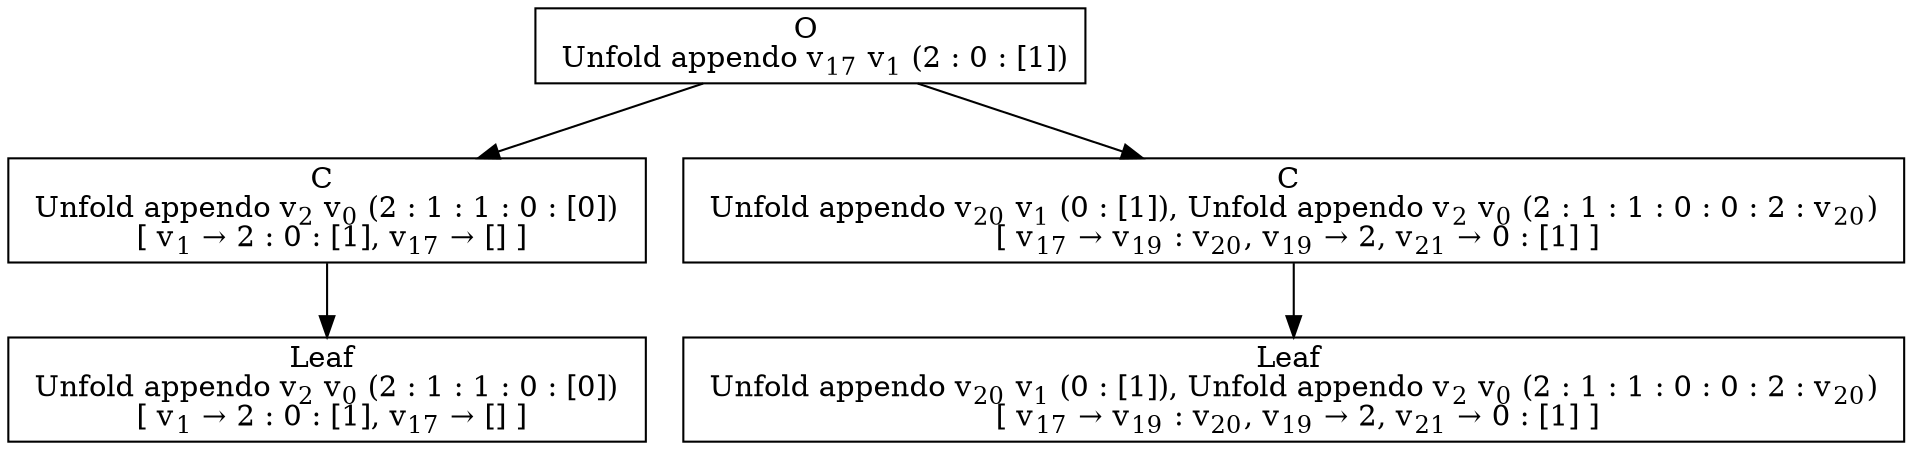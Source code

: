 digraph {
    graph [rankdir=TB
          ,bgcolor=transparent];
    node [shape=box
         ,fillcolor=white
         ,style=filled];
    0 [label=<O <BR/> Unfold appendo v<SUB>17</SUB> v<SUB>1</SUB> (2 : 0 : [1])>];
    1 [label=<C <BR/> Unfold appendo v<SUB>2</SUB> v<SUB>0</SUB> (2 : 1 : 1 : 0 : [0]) <BR/>  [ v<SUB>1</SUB> &rarr; 2 : 0 : [1], v<SUB>17</SUB> &rarr; [] ] >];
    2 [label=<C <BR/> Unfold appendo v<SUB>20</SUB> v<SUB>1</SUB> (0 : [1]), Unfold appendo v<SUB>2</SUB> v<SUB>0</SUB> (2 : 1 : 1 : 0 : 0 : 2 : v<SUB>20</SUB>) <BR/>  [ v<SUB>17</SUB> &rarr; v<SUB>19</SUB> : v<SUB>20</SUB>, v<SUB>19</SUB> &rarr; 2, v<SUB>21</SUB> &rarr; 0 : [1] ] >];
    3 [label=<Leaf <BR/> Unfold appendo v<SUB>2</SUB> v<SUB>0</SUB> (2 : 1 : 1 : 0 : [0]) <BR/>  [ v<SUB>1</SUB> &rarr; 2 : 0 : [1], v<SUB>17</SUB> &rarr; [] ] >];
    4 [label=<Leaf <BR/> Unfold appendo v<SUB>20</SUB> v<SUB>1</SUB> (0 : [1]), Unfold appendo v<SUB>2</SUB> v<SUB>0</SUB> (2 : 1 : 1 : 0 : 0 : 2 : v<SUB>20</SUB>) <BR/>  [ v<SUB>17</SUB> &rarr; v<SUB>19</SUB> : v<SUB>20</SUB>, v<SUB>19</SUB> &rarr; 2, v<SUB>21</SUB> &rarr; 0 : [1] ] >];
    0 -> 1 [label=""];
    0 -> 2 [label=""];
    1 -> 3 [label=""];
    2 -> 4 [label=""];
}